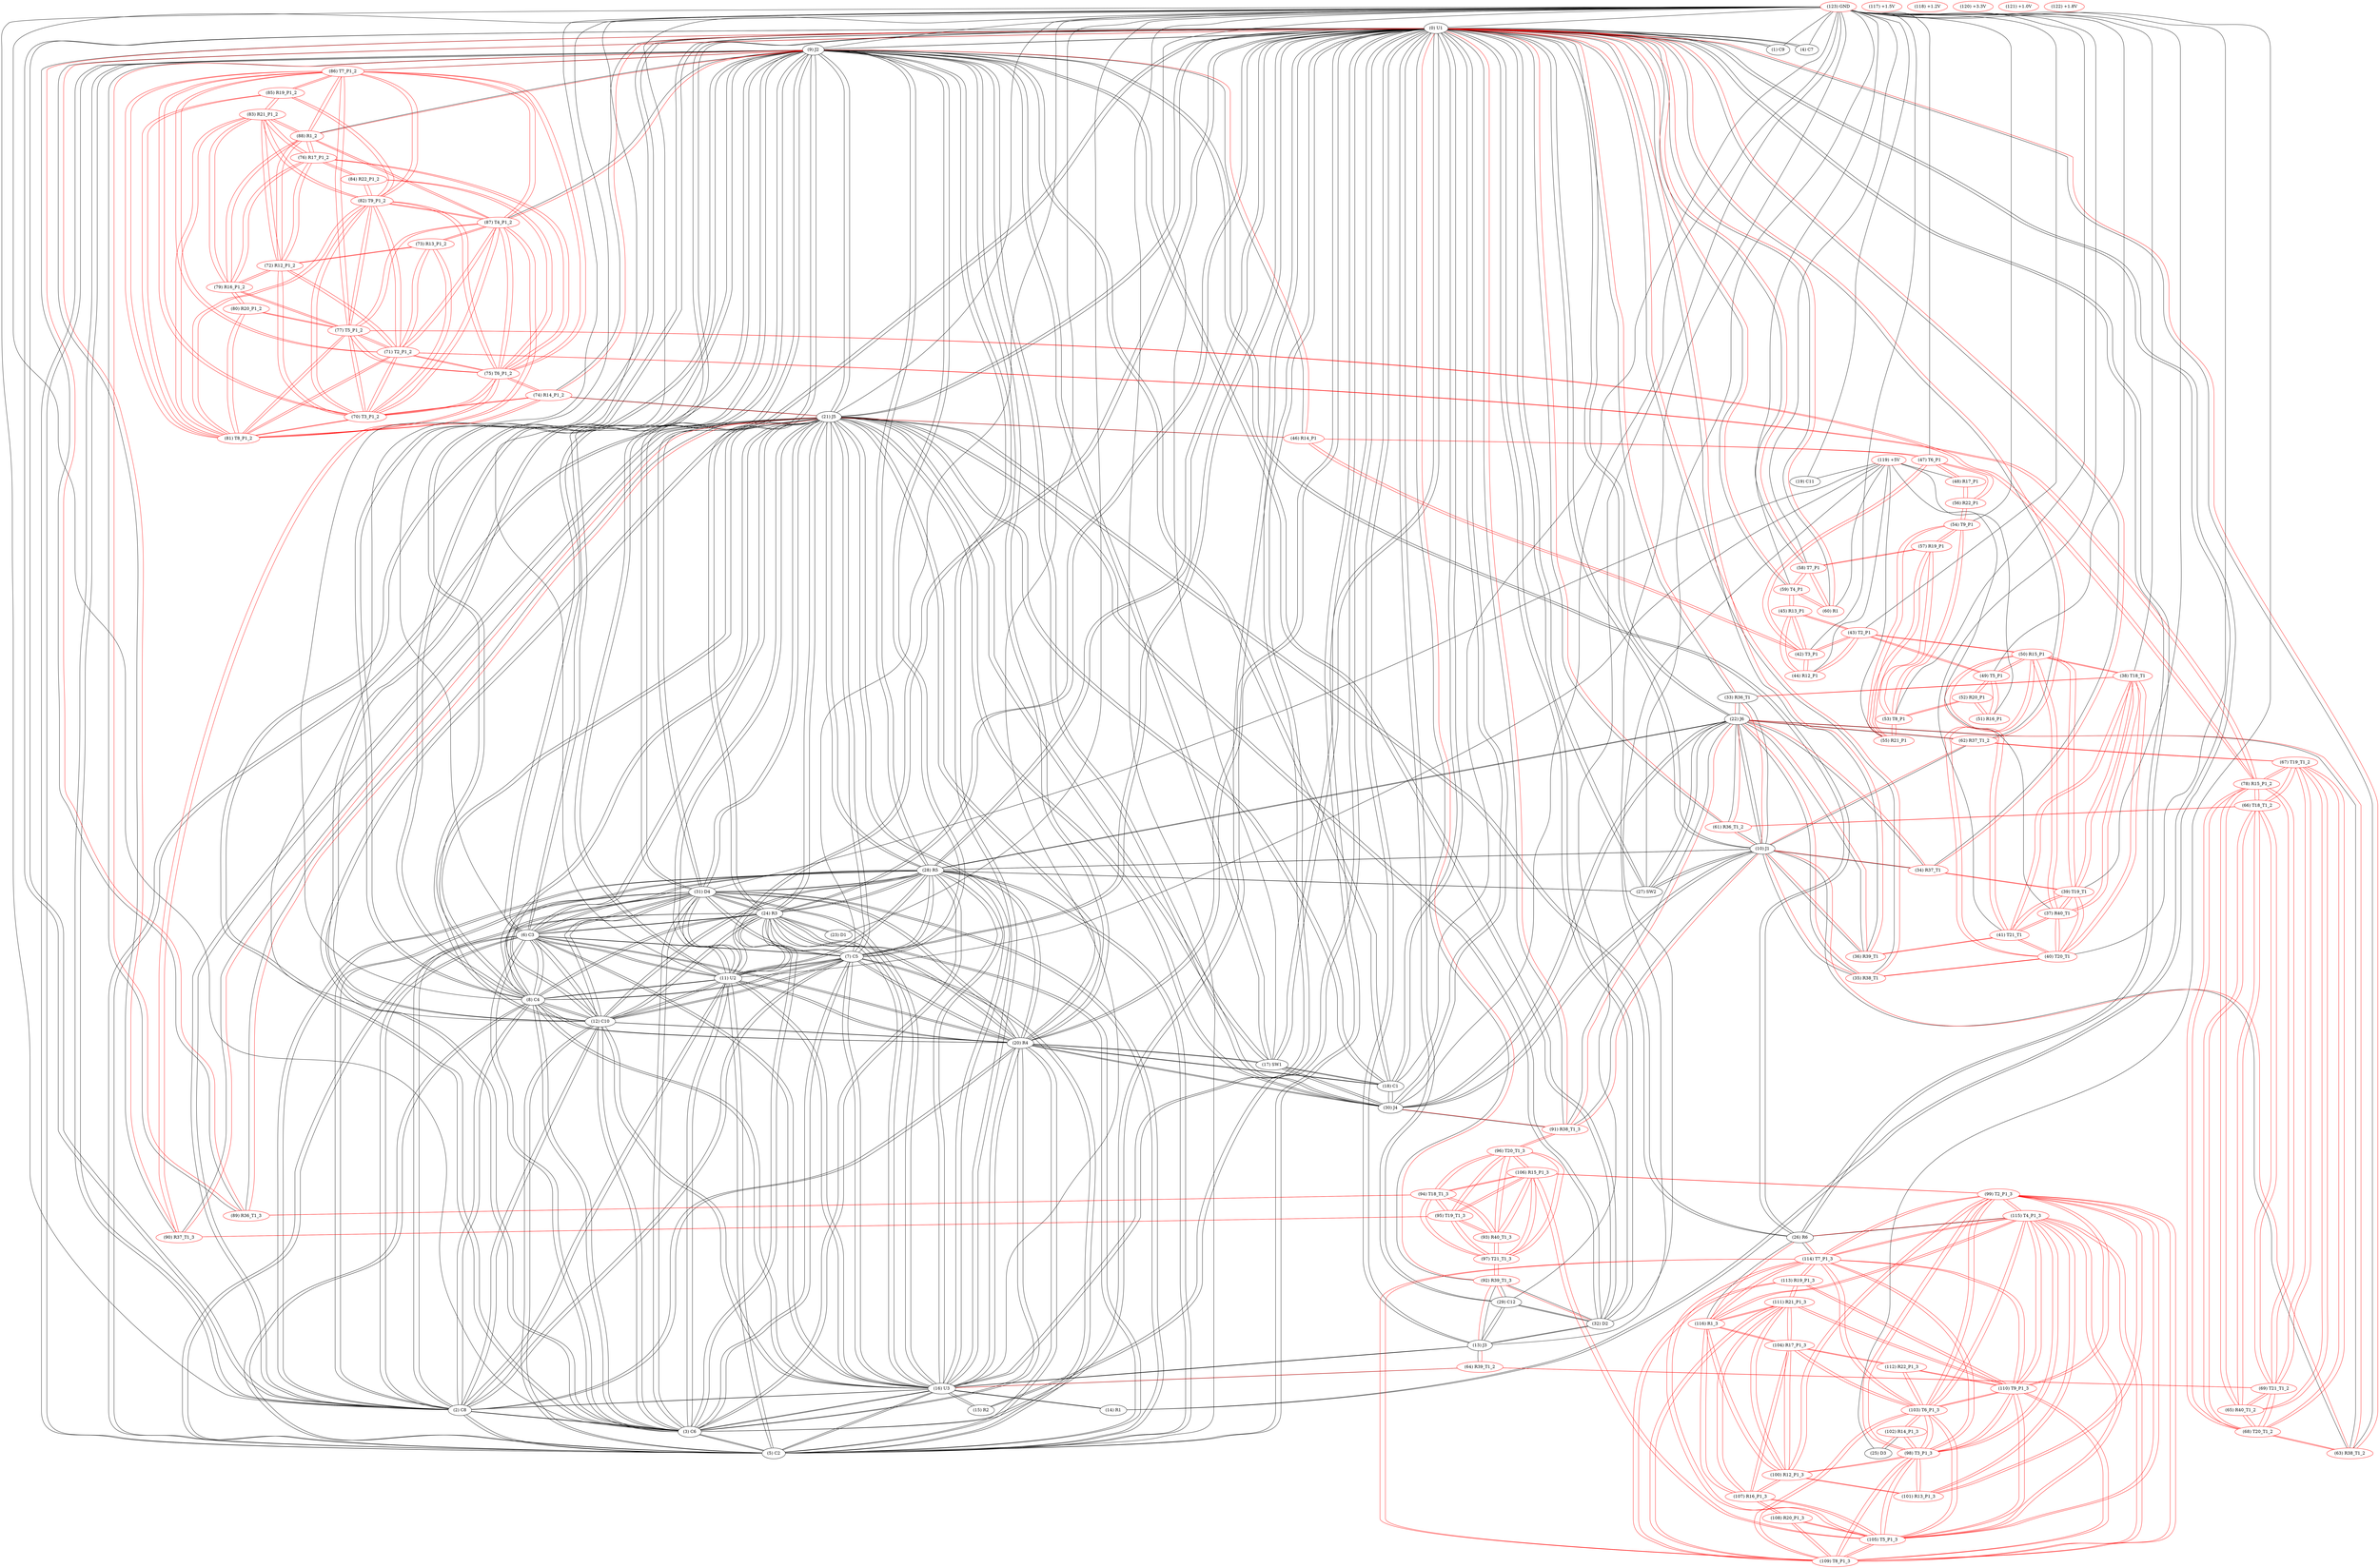 graph {
	0 [label="(0) U1"]
	9 [label="(9) J2"]
	21 [label="(21) J5"]
	26 [label="(26) R6"]
	10 [label="(10) J1"]
	28 [label="(28) R5"]
	22 [label="(22) J6"]
	27 [label="(27) SW2"]
	16 [label="(16) U3"]
	5 [label="(5) C2"]
	3 [label="(3) C6"]
	2 [label="(2) C8"]
	20 [label="(20) R4"]
	12 [label="(12) C10"]
	8 [label="(8) C4"]
	11 [label="(11) U2"]
	7 [label="(7) C5"]
	6 [label="(6) C3"]
	24 [label="(24) R3"]
	31 [label="(31) D4"]
	1 [label="(1) C9"]
	74 [label="(74) R14_P1_2"]
	90 [label="(90) R37_T1_3"]
	63 [label="(63) R38_T1_2"]
	35 [label="(35) R38_T1"]
	33 [label="(33) R36_T1"]
	30 [label="(30) J4"]
	91 [label="(91) R38_T1_3"]
	61 [label="(61) R36_T1_2"]
	36 [label="(36) R39_T1"]
	34 [label="(34) R37_T1"]
	62 [label="(62) R37_T1_2"]
	4 [label="(4) C7"]
	18 [label="(18) C1"]
	17 [label="(17) SW1"]
	13 [label="(13) J3"]
	32 [label="(32) D2"]
	29 [label="(29) C12"]
	92 [label="(92) R39_T1_3"]
	89 [label="(89) R36_T1_3"]
	15 [label="(15) R2"]
	14 [label="(14) R1"]
	60 [label="(60) R1"]
	59 [label="(59) T4_P1"]
	58 [label="(58) T7_P1"]
	1 [label="(1) C9"]
	0 [label="(0) U1"]
	2 [label="(2) C8"]
	9 [label="(9) J2"]
	0 [label="(0) U1"]
	16 [label="(16) U3"]
	5 [label="(5) C2"]
	3 [label="(3) C6"]
	20 [label="(20) R4"]
	12 [label="(12) C10"]
	8 [label="(8) C4"]
	11 [label="(11) U2"]
	7 [label="(7) C5"]
	6 [label="(6) C3"]
	24 [label="(24) R3"]
	31 [label="(31) D4"]
	21 [label="(21) J5"]
	28 [label="(28) R5"]
	3 [label="(3) C6"]
	9 [label="(9) J2"]
	0 [label="(0) U1"]
	16 [label="(16) U3"]
	5 [label="(5) C2"]
	2 [label="(2) C8"]
	20 [label="(20) R4"]
	12 [label="(12) C10"]
	8 [label="(8) C4"]
	11 [label="(11) U2"]
	7 [label="(7) C5"]
	6 [label="(6) C3"]
	24 [label="(24) R3"]
	31 [label="(31) D4"]
	21 [label="(21) J5"]
	28 [label="(28) R5"]
	4 [label="(4) C7"]
	0 [label="(0) U1"]
	5 [label="(5) C2"]
	9 [label="(9) J2"]
	0 [label="(0) U1"]
	16 [label="(16) U3"]
	3 [label="(3) C6"]
	2 [label="(2) C8"]
	20 [label="(20) R4"]
	12 [label="(12) C10"]
	8 [label="(8) C4"]
	11 [label="(11) U2"]
	7 [label="(7) C5"]
	6 [label="(6) C3"]
	24 [label="(24) R3"]
	31 [label="(31) D4"]
	21 [label="(21) J5"]
	28 [label="(28) R5"]
	6 [label="(6) C3"]
	9 [label="(9) J2"]
	0 [label="(0) U1"]
	16 [label="(16) U3"]
	5 [label="(5) C2"]
	3 [label="(3) C6"]
	2 [label="(2) C8"]
	20 [label="(20) R4"]
	12 [label="(12) C10"]
	8 [label="(8) C4"]
	11 [label="(11) U2"]
	7 [label="(7) C5"]
	24 [label="(24) R3"]
	31 [label="(31) D4"]
	21 [label="(21) J5"]
	28 [label="(28) R5"]
	7 [label="(7) C5"]
	9 [label="(9) J2"]
	0 [label="(0) U1"]
	16 [label="(16) U3"]
	5 [label="(5) C2"]
	3 [label="(3) C6"]
	2 [label="(2) C8"]
	20 [label="(20) R4"]
	12 [label="(12) C10"]
	8 [label="(8) C4"]
	11 [label="(11) U2"]
	6 [label="(6) C3"]
	24 [label="(24) R3"]
	31 [label="(31) D4"]
	21 [label="(21) J5"]
	28 [label="(28) R5"]
	8 [label="(8) C4"]
	9 [label="(9) J2"]
	0 [label="(0) U1"]
	16 [label="(16) U3"]
	5 [label="(5) C2"]
	3 [label="(3) C6"]
	2 [label="(2) C8"]
	20 [label="(20) R4"]
	12 [label="(12) C10"]
	11 [label="(11) U2"]
	7 [label="(7) C5"]
	6 [label="(6) C3"]
	24 [label="(24) R3"]
	31 [label="(31) D4"]
	21 [label="(21) J5"]
	28 [label="(28) R5"]
	9 [label="(9) J2"]
	0 [label="(0) U1"]
	21 [label="(21) J5"]
	26 [label="(26) R6"]
	16 [label="(16) U3"]
	5 [label="(5) C2"]
	3 [label="(3) C6"]
	2 [label="(2) C8"]
	20 [label="(20) R4"]
	12 [label="(12) C10"]
	8 [label="(8) C4"]
	11 [label="(11) U2"]
	7 [label="(7) C5"]
	6 [label="(6) C3"]
	24 [label="(24) R3"]
	31 [label="(31) D4"]
	28 [label="(28) R5"]
	32 [label="(32) D2"]
	18 [label="(18) C1"]
	30 [label="(30) J4"]
	17 [label="(17) SW1"]
	89 [label="(89) R36_T1_3"]
	46 [label="(46) R14_P1"]
	88 [label="(88) R1_2"]
	87 [label="(87) T4_P1_2"]
	86 [label="(86) T7_P1_2"]
	10 [label="(10) J1"]
	28 [label="(28) R5"]
	0 [label="(0) U1"]
	22 [label="(22) J6"]
	27 [label="(27) SW2"]
	63 [label="(63) R38_T1_2"]
	35 [label="(35) R38_T1"]
	33 [label="(33) R36_T1"]
	30 [label="(30) J4"]
	91 [label="(91) R38_T1_3"]
	61 [label="(61) R36_T1_2"]
	36 [label="(36) R39_T1"]
	34 [label="(34) R37_T1"]
	62 [label="(62) R37_T1_2"]
	11 [label="(11) U2"]
	9 [label="(9) J2"]
	0 [label="(0) U1"]
	16 [label="(16) U3"]
	5 [label="(5) C2"]
	3 [label="(3) C6"]
	2 [label="(2) C8"]
	20 [label="(20) R4"]
	12 [label="(12) C10"]
	8 [label="(8) C4"]
	7 [label="(7) C5"]
	6 [label="(6) C3"]
	24 [label="(24) R3"]
	31 [label="(31) D4"]
	21 [label="(21) J5"]
	28 [label="(28) R5"]
	12 [label="(12) C10"]
	9 [label="(9) J2"]
	0 [label="(0) U1"]
	16 [label="(16) U3"]
	5 [label="(5) C2"]
	3 [label="(3) C6"]
	2 [label="(2) C8"]
	20 [label="(20) R4"]
	8 [label="(8) C4"]
	11 [label="(11) U2"]
	7 [label="(7) C5"]
	6 [label="(6) C3"]
	24 [label="(24) R3"]
	31 [label="(31) D4"]
	21 [label="(21) J5"]
	28 [label="(28) R5"]
	13 [label="(13) J3"]
	0 [label="(0) U1"]
	32 [label="(32) D2"]
	29 [label="(29) C12"]
	92 [label="(92) R39_T1_3"]
	16 [label="(16) U3"]
	64 [label="(64) R39_T1_2"]
	14 [label="(14) R1"]
	16 [label="(16) U3"]
	0 [label="(0) U1"]
	15 [label="(15) R2"]
	16 [label="(16) U3"]
	0 [label="(0) U1"]
	16 [label="(16) U3"]
	9 [label="(9) J2"]
	0 [label="(0) U1"]
	5 [label="(5) C2"]
	3 [label="(3) C6"]
	2 [label="(2) C8"]
	20 [label="(20) R4"]
	12 [label="(12) C10"]
	8 [label="(8) C4"]
	11 [label="(11) U2"]
	7 [label="(7) C5"]
	6 [label="(6) C3"]
	24 [label="(24) R3"]
	31 [label="(31) D4"]
	21 [label="(21) J5"]
	28 [label="(28) R5"]
	14 [label="(14) R1"]
	15 [label="(15) R2"]
	13 [label="(13) J3"]
	64 [label="(64) R39_T1_2"]
	17 [label="(17) SW1"]
	18 [label="(18) C1"]
	0 [label="(0) U1"]
	30 [label="(30) J4"]
	21 [label="(21) J5"]
	20 [label="(20) R4"]
	9 [label="(9) J2"]
	18 [label="(18) C1"]
	0 [label="(0) U1"]
	30 [label="(30) J4"]
	21 [label="(21) J5"]
	17 [label="(17) SW1"]
	20 [label="(20) R4"]
	9 [label="(9) J2"]
	19 [label="(19) C11"]
	20 [label="(20) R4"]
	9 [label="(9) J2"]
	0 [label="(0) U1"]
	16 [label="(16) U3"]
	5 [label="(5) C2"]
	3 [label="(3) C6"]
	2 [label="(2) C8"]
	12 [label="(12) C10"]
	8 [label="(8) C4"]
	11 [label="(11) U2"]
	7 [label="(7) C5"]
	6 [label="(6) C3"]
	24 [label="(24) R3"]
	31 [label="(31) D4"]
	21 [label="(21) J5"]
	28 [label="(28) R5"]
	18 [label="(18) C1"]
	30 [label="(30) J4"]
	17 [label="(17) SW1"]
	21 [label="(21) J5"]
	9 [label="(9) J2"]
	0 [label="(0) U1"]
	26 [label="(26) R6"]
	16 [label="(16) U3"]
	5 [label="(5) C2"]
	3 [label="(3) C6"]
	2 [label="(2) C8"]
	20 [label="(20) R4"]
	12 [label="(12) C10"]
	8 [label="(8) C4"]
	11 [label="(11) U2"]
	7 [label="(7) C5"]
	6 [label="(6) C3"]
	24 [label="(24) R3"]
	31 [label="(31) D4"]
	28 [label="(28) R5"]
	32 [label="(32) D2"]
	74 [label="(74) R14_P1_2"]
	90 [label="(90) R37_T1_3"]
	18 [label="(18) C1"]
	30 [label="(30) J4"]
	17 [label="(17) SW1"]
	89 [label="(89) R36_T1_3"]
	46 [label="(46) R14_P1"]
	22 [label="(22) J6"]
	10 [label="(10) J1"]
	28 [label="(28) R5"]
	0 [label="(0) U1"]
	27 [label="(27) SW2"]
	63 [label="(63) R38_T1_2"]
	35 [label="(35) R38_T1"]
	33 [label="(33) R36_T1"]
	30 [label="(30) J4"]
	91 [label="(91) R38_T1_3"]
	61 [label="(61) R36_T1_2"]
	36 [label="(36) R39_T1"]
	34 [label="(34) R37_T1"]
	62 [label="(62) R37_T1_2"]
	23 [label="(23) D1"]
	24 [label="(24) R3"]
	24 [label="(24) R3"]
	9 [label="(9) J2"]
	0 [label="(0) U1"]
	16 [label="(16) U3"]
	5 [label="(5) C2"]
	3 [label="(3) C6"]
	2 [label="(2) C8"]
	20 [label="(20) R4"]
	12 [label="(12) C10"]
	8 [label="(8) C4"]
	11 [label="(11) U2"]
	7 [label="(7) C5"]
	6 [label="(6) C3"]
	31 [label="(31) D4"]
	21 [label="(21) J5"]
	28 [label="(28) R5"]
	23 [label="(23) D1"]
	25 [label="(25) D3"]
	102 [label="(102) R14_P1_3"]
	26 [label="(26) R6"]
	9 [label="(9) J2"]
	0 [label="(0) U1"]
	21 [label="(21) J5"]
	116 [label="(116) R1_3"]
	115 [label="(115) T4_P1_3"]
	114 [label="(114) T7_P1_3"]
	27 [label="(27) SW2"]
	10 [label="(10) J1"]
	28 [label="(28) R5"]
	0 [label="(0) U1"]
	22 [label="(22) J6"]
	28 [label="(28) R5"]
	10 [label="(10) J1"]
	0 [label="(0) U1"]
	22 [label="(22) J6"]
	27 [label="(27) SW2"]
	9 [label="(9) J2"]
	16 [label="(16) U3"]
	5 [label="(5) C2"]
	3 [label="(3) C6"]
	2 [label="(2) C8"]
	20 [label="(20) R4"]
	12 [label="(12) C10"]
	8 [label="(8) C4"]
	11 [label="(11) U2"]
	7 [label="(7) C5"]
	6 [label="(6) C3"]
	24 [label="(24) R3"]
	31 [label="(31) D4"]
	21 [label="(21) J5"]
	29 [label="(29) C12"]
	0 [label="(0) U1"]
	13 [label="(13) J3"]
	32 [label="(32) D2"]
	92 [label="(92) R39_T1_3"]
	30 [label="(30) J4"]
	22 [label="(22) J6"]
	10 [label="(10) J1"]
	0 [label="(0) U1"]
	91 [label="(91) R38_T1_3"]
	18 [label="(18) C1"]
	21 [label="(21) J5"]
	17 [label="(17) SW1"]
	20 [label="(20) R4"]
	9 [label="(9) J2"]
	31 [label="(31) D4"]
	9 [label="(9) J2"]
	0 [label="(0) U1"]
	16 [label="(16) U3"]
	5 [label="(5) C2"]
	3 [label="(3) C6"]
	2 [label="(2) C8"]
	20 [label="(20) R4"]
	12 [label="(12) C10"]
	8 [label="(8) C4"]
	11 [label="(11) U2"]
	7 [label="(7) C5"]
	6 [label="(6) C3"]
	24 [label="(24) R3"]
	21 [label="(21) J5"]
	28 [label="(28) R5"]
	32 [label="(32) D2"]
	9 [label="(9) J2"]
	21 [label="(21) J5"]
	0 [label="(0) U1"]
	13 [label="(13) J3"]
	29 [label="(29) C12"]
	92 [label="(92) R39_T1_3"]
	33 [label="(33) R36_T1"]
	22 [label="(22) J6"]
	10 [label="(10) J1"]
	0 [label="(0) U1"]
	38 [label="(38) T18_T1"]
	34 [label="(34) R37_T1" color=red]
	0 [label="(0) U1"]
	22 [label="(22) J6"]
	10 [label="(10) J1"]
	39 [label="(39) T19_T1"]
	35 [label="(35) R38_T1" color=red]
	10 [label="(10) J1"]
	22 [label="(22) J6"]
	0 [label="(0) U1"]
	40 [label="(40) T20_T1"]
	36 [label="(36) R39_T1" color=red]
	22 [label="(22) J6"]
	0 [label="(0) U1"]
	10 [label="(10) J1"]
	41 [label="(41) T21_T1"]
	37 [label="(37) R40_T1" color=red]
	50 [label="(50) R15_P1"]
	38 [label="(38) T18_T1"]
	41 [label="(41) T21_T1"]
	40 [label="(40) T20_T1"]
	39 [label="(39) T19_T1"]
	38 [label="(38) T18_T1" color=red]
	33 [label="(33) R36_T1"]
	50 [label="(50) R15_P1"]
	41 [label="(41) T21_T1"]
	40 [label="(40) T20_T1"]
	39 [label="(39) T19_T1"]
	37 [label="(37) R40_T1"]
	39 [label="(39) T19_T1" color=red]
	34 [label="(34) R37_T1"]
	50 [label="(50) R15_P1"]
	38 [label="(38) T18_T1"]
	41 [label="(41) T21_T1"]
	40 [label="(40) T20_T1"]
	37 [label="(37) R40_T1"]
	40 [label="(40) T20_T1" color=red]
	35 [label="(35) R38_T1"]
	50 [label="(50) R15_P1"]
	38 [label="(38) T18_T1"]
	41 [label="(41) T21_T1"]
	39 [label="(39) T19_T1"]
	37 [label="(37) R40_T1"]
	41 [label="(41) T21_T1" color=red]
	36 [label="(36) R39_T1"]
	50 [label="(50) R15_P1"]
	38 [label="(38) T18_T1"]
	40 [label="(40) T20_T1"]
	39 [label="(39) T19_T1"]
	37 [label="(37) R40_T1"]
	42 [label="(42) T3_P1" color=red]
	46 [label="(46) R14_P1"]
	47 [label="(47) T6_P1"]
	45 [label="(45) R13_P1"]
	44 [label="(44) R12_P1"]
	43 [label="(43) T2_P1"]
	43 [label="(43) T2_P1" color=red]
	45 [label="(45) R13_P1"]
	42 [label="(42) T3_P1"]
	44 [label="(44) R12_P1"]
	49 [label="(49) T5_P1"]
	50 [label="(50) R15_P1"]
	44 [label="(44) R12_P1" color=red]
	45 [label="(45) R13_P1"]
	42 [label="(42) T3_P1"]
	43 [label="(43) T2_P1"]
	45 [label="(45) R13_P1" color=red]
	59 [label="(59) T4_P1"]
	42 [label="(42) T3_P1"]
	44 [label="(44) R12_P1"]
	43 [label="(43) T2_P1"]
	46 [label="(46) R14_P1" color=red]
	21 [label="(21) J5"]
	9 [label="(9) J2"]
	42 [label="(42) T3_P1"]
	47 [label="(47) T6_P1"]
	47 [label="(47) T6_P1" color=red]
	46 [label="(46) R14_P1"]
	42 [label="(42) T3_P1"]
	56 [label="(56) R22_P1"]
	48 [label="(48) R17_P1"]
	48 [label="(48) R17_P1" color=red]
	56 [label="(56) R22_P1"]
	47 [label="(47) T6_P1"]
	49 [label="(49) T5_P1" color=red]
	43 [label="(43) T2_P1"]
	50 [label="(50) R15_P1"]
	51 [label="(51) R16_P1"]
	52 [label="(52) R20_P1"]
	50 [label="(50) R15_P1" color=red]
	38 [label="(38) T18_T1"]
	41 [label="(41) T21_T1"]
	40 [label="(40) T20_T1"]
	39 [label="(39) T19_T1"]
	37 [label="(37) R40_T1"]
	43 [label="(43) T2_P1"]
	49 [label="(49) T5_P1"]
	51 [label="(51) R16_P1" color=red]
	49 [label="(49) T5_P1"]
	52 [label="(52) R20_P1"]
	52 [label="(52) R20_P1" color=red]
	53 [label="(53) T8_P1"]
	51 [label="(51) R16_P1"]
	49 [label="(49) T5_P1"]
	53 [label="(53) T8_P1" color=red]
	54 [label="(54) T9_P1"]
	55 [label="(55) R21_P1"]
	57 [label="(57) R19_P1"]
	52 [label="(52) R20_P1"]
	54 [label="(54) T9_P1" color=red]
	56 [label="(56) R22_P1"]
	55 [label="(55) R21_P1"]
	53 [label="(53) T8_P1"]
	57 [label="(57) R19_P1"]
	55 [label="(55) R21_P1" color=red]
	54 [label="(54) T9_P1"]
	53 [label="(53) T8_P1"]
	57 [label="(57) R19_P1"]
	56 [label="(56) R22_P1" color=red]
	54 [label="(54) T9_P1"]
	47 [label="(47) T6_P1"]
	48 [label="(48) R17_P1"]
	57 [label="(57) R19_P1" color=red]
	54 [label="(54) T9_P1"]
	55 [label="(55) R21_P1"]
	53 [label="(53) T8_P1"]
	58 [label="(58) T7_P1"]
	58 [label="(58) T7_P1" color=red]
	60 [label="(60) R1"]
	59 [label="(59) T4_P1"]
	0 [label="(0) U1"]
	57 [label="(57) R19_P1"]
	59 [label="(59) T4_P1" color=red]
	45 [label="(45) R13_P1"]
	60 [label="(60) R1"]
	58 [label="(58) T7_P1"]
	0 [label="(0) U1"]
	60 [label="(60) R1" color=red]
	59 [label="(59) T4_P1"]
	58 [label="(58) T7_P1"]
	0 [label="(0) U1"]
	61 [label="(61) R36_T1_2" color=red]
	10 [label="(10) J1"]
	22 [label="(22) J6"]
	0 [label="(0) U1"]
	66 [label="(66) T18_T1_2"]
	62 [label="(62) R37_T1_2" color=red]
	22 [label="(22) J6"]
	10 [label="(10) J1"]
	0 [label="(0) U1"]
	67 [label="(67) T19_T1_2"]
	63 [label="(63) R38_T1_2" color=red]
	0 [label="(0) U1"]
	22 [label="(22) J6"]
	10 [label="(10) J1"]
	68 [label="(68) T20_T1_2"]
	64 [label="(64) R39_T1_2" color=red]
	13 [label="(13) J3"]
	16 [label="(16) U3"]
	69 [label="(69) T21_T1_2"]
	65 [label="(65) R40_T1_2" color=red]
	78 [label="(78) R15_P1_2"]
	66 [label="(66) T18_T1_2"]
	69 [label="(69) T21_T1_2"]
	68 [label="(68) T20_T1_2"]
	67 [label="(67) T19_T1_2"]
	66 [label="(66) T18_T1_2" color=red]
	68 [label="(68) T20_T1_2"]
	67 [label="(67) T19_T1_2"]
	69 [label="(69) T21_T1_2"]
	61 [label="(61) R36_T1_2"]
	78 [label="(78) R15_P1_2"]
	65 [label="(65) R40_T1_2"]
	67 [label="(67) T19_T1_2" color=red]
	68 [label="(68) T20_T1_2"]
	66 [label="(66) T18_T1_2"]
	69 [label="(69) T21_T1_2"]
	62 [label="(62) R37_T1_2"]
	78 [label="(78) R15_P1_2"]
	65 [label="(65) R40_T1_2"]
	68 [label="(68) T20_T1_2" color=red]
	67 [label="(67) T19_T1_2"]
	66 [label="(66) T18_T1_2"]
	69 [label="(69) T21_T1_2"]
	63 [label="(63) R38_T1_2"]
	78 [label="(78) R15_P1_2"]
	65 [label="(65) R40_T1_2"]
	69 [label="(69) T21_T1_2" color=red]
	68 [label="(68) T20_T1_2"]
	67 [label="(67) T19_T1_2"]
	66 [label="(66) T18_T1_2"]
	64 [label="(64) R39_T1_2"]
	78 [label="(78) R15_P1_2"]
	65 [label="(65) R40_T1_2"]
	70 [label="(70) T3_P1_2" color=red]
	87 [label="(87) T4_P1_2"]
	86 [label="(86) T7_P1_2"]
	77 [label="(77) T5_P1_2"]
	82 [label="(82) T9_P1_2"]
	81 [label="(81) T8_P1_2"]
	75 [label="(75) T6_P1_2"]
	71 [label="(71) T2_P1_2"]
	74 [label="(74) R14_P1_2"]
	73 [label="(73) R13_P1_2"]
	72 [label="(72) R12_P1_2"]
	71 [label="(71) T2_P1_2" color=red]
	70 [label="(70) T3_P1_2"]
	87 [label="(87) T4_P1_2"]
	86 [label="(86) T7_P1_2"]
	77 [label="(77) T5_P1_2"]
	82 [label="(82) T9_P1_2"]
	81 [label="(81) T8_P1_2"]
	75 [label="(75) T6_P1_2"]
	73 [label="(73) R13_P1_2"]
	72 [label="(72) R12_P1_2"]
	78 [label="(78) R15_P1_2"]
	72 [label="(72) R12_P1_2" color=red]
	83 [label="(83) R21_P1_2"]
	79 [label="(79) R16_P1_2"]
	76 [label="(76) R17_P1_2"]
	88 [label="(88) R1_2"]
	73 [label="(73) R13_P1_2"]
	70 [label="(70) T3_P1_2"]
	71 [label="(71) T2_P1_2"]
	73 [label="(73) R13_P1_2" color=red]
	87 [label="(87) T4_P1_2"]
	70 [label="(70) T3_P1_2"]
	72 [label="(72) R12_P1_2"]
	71 [label="(71) T2_P1_2"]
	74 [label="(74) R14_P1_2" color=red]
	21 [label="(21) J5"]
	0 [label="(0) U1"]
	90 [label="(90) R37_T1_3"]
	70 [label="(70) T3_P1_2"]
	75 [label="(75) T6_P1_2"]
	75 [label="(75) T6_P1_2" color=red]
	70 [label="(70) T3_P1_2"]
	87 [label="(87) T4_P1_2"]
	86 [label="(86) T7_P1_2"]
	77 [label="(77) T5_P1_2"]
	82 [label="(82) T9_P1_2"]
	81 [label="(81) T8_P1_2"]
	71 [label="(71) T2_P1_2"]
	74 [label="(74) R14_P1_2"]
	84 [label="(84) R22_P1_2"]
	76 [label="(76) R17_P1_2"]
	76 [label="(76) R17_P1_2" color=red]
	83 [label="(83) R21_P1_2"]
	79 [label="(79) R16_P1_2"]
	72 [label="(72) R12_P1_2"]
	88 [label="(88) R1_2"]
	84 [label="(84) R22_P1_2"]
	75 [label="(75) T6_P1_2"]
	77 [label="(77) T5_P1_2" color=red]
	70 [label="(70) T3_P1_2"]
	87 [label="(87) T4_P1_2"]
	86 [label="(86) T7_P1_2"]
	82 [label="(82) T9_P1_2"]
	81 [label="(81) T8_P1_2"]
	75 [label="(75) T6_P1_2"]
	71 [label="(71) T2_P1_2"]
	78 [label="(78) R15_P1_2"]
	79 [label="(79) R16_P1_2"]
	80 [label="(80) R20_P1_2"]
	78 [label="(78) R15_P1_2" color=red]
	66 [label="(66) T18_T1_2"]
	69 [label="(69) T21_T1_2"]
	68 [label="(68) T20_T1_2"]
	67 [label="(67) T19_T1_2"]
	65 [label="(65) R40_T1_2"]
	71 [label="(71) T2_P1_2"]
	77 [label="(77) T5_P1_2"]
	79 [label="(79) R16_P1_2" color=red]
	83 [label="(83) R21_P1_2"]
	72 [label="(72) R12_P1_2"]
	76 [label="(76) R17_P1_2"]
	88 [label="(88) R1_2"]
	77 [label="(77) T5_P1_2"]
	80 [label="(80) R20_P1_2"]
	80 [label="(80) R20_P1_2" color=red]
	81 [label="(81) T8_P1_2"]
	79 [label="(79) R16_P1_2"]
	77 [label="(77) T5_P1_2"]
	81 [label="(81) T8_P1_2" color=red]
	70 [label="(70) T3_P1_2"]
	87 [label="(87) T4_P1_2"]
	86 [label="(86) T7_P1_2"]
	77 [label="(77) T5_P1_2"]
	82 [label="(82) T9_P1_2"]
	75 [label="(75) T6_P1_2"]
	71 [label="(71) T2_P1_2"]
	83 [label="(83) R21_P1_2"]
	85 [label="(85) R19_P1_2"]
	80 [label="(80) R20_P1_2"]
	82 [label="(82) T9_P1_2" color=red]
	84 [label="(84) R22_P1_2"]
	70 [label="(70) T3_P1_2"]
	87 [label="(87) T4_P1_2"]
	86 [label="(86) T7_P1_2"]
	77 [label="(77) T5_P1_2"]
	81 [label="(81) T8_P1_2"]
	75 [label="(75) T6_P1_2"]
	71 [label="(71) T2_P1_2"]
	83 [label="(83) R21_P1_2"]
	85 [label="(85) R19_P1_2"]
	83 [label="(83) R21_P1_2" color=red]
	79 [label="(79) R16_P1_2"]
	72 [label="(72) R12_P1_2"]
	76 [label="(76) R17_P1_2"]
	88 [label="(88) R1_2"]
	82 [label="(82) T9_P1_2"]
	81 [label="(81) T8_P1_2"]
	85 [label="(85) R19_P1_2"]
	84 [label="(84) R22_P1_2" color=red]
	82 [label="(82) T9_P1_2"]
	75 [label="(75) T6_P1_2"]
	76 [label="(76) R17_P1_2"]
	85 [label="(85) R19_P1_2" color=red]
	82 [label="(82) T9_P1_2"]
	83 [label="(83) R21_P1_2"]
	81 [label="(81) T8_P1_2"]
	86 [label="(86) T7_P1_2"]
	86 [label="(86) T7_P1_2" color=red]
	70 [label="(70) T3_P1_2"]
	87 [label="(87) T4_P1_2"]
	77 [label="(77) T5_P1_2"]
	82 [label="(82) T9_P1_2"]
	81 [label="(81) T8_P1_2"]
	75 [label="(75) T6_P1_2"]
	71 [label="(71) T2_P1_2"]
	88 [label="(88) R1_2"]
	9 [label="(9) J2"]
	85 [label="(85) R19_P1_2"]
	87 [label="(87) T4_P1_2" color=red]
	70 [label="(70) T3_P1_2"]
	86 [label="(86) T7_P1_2"]
	77 [label="(77) T5_P1_2"]
	82 [label="(82) T9_P1_2"]
	81 [label="(81) T8_P1_2"]
	75 [label="(75) T6_P1_2"]
	71 [label="(71) T2_P1_2"]
	73 [label="(73) R13_P1_2"]
	88 [label="(88) R1_2"]
	9 [label="(9) J2"]
	88 [label="(88) R1_2" color=red]
	87 [label="(87) T4_P1_2"]
	86 [label="(86) T7_P1_2"]
	9 [label="(9) J2"]
	83 [label="(83) R21_P1_2"]
	79 [label="(79) R16_P1_2"]
	72 [label="(72) R12_P1_2"]
	76 [label="(76) R17_P1_2"]
	89 [label="(89) R36_T1_3" color=red]
	9 [label="(9) J2"]
	21 [label="(21) J5"]
	0 [label="(0) U1"]
	94 [label="(94) T18_T1_3"]
	90 [label="(90) R37_T1_3" color=red]
	74 [label="(74) R14_P1_2"]
	21 [label="(21) J5"]
	0 [label="(0) U1"]
	95 [label="(95) T19_T1_3"]
	91 [label="(91) R38_T1_3" color=red]
	22 [label="(22) J6"]
	30 [label="(30) J4"]
	10 [label="(10) J1"]
	0 [label="(0) U1"]
	96 [label="(96) T20_T1_3"]
	92 [label="(92) R39_T1_3" color=red]
	0 [label="(0) U1"]
	13 [label="(13) J3"]
	32 [label="(32) D2"]
	29 [label="(29) C12"]
	97 [label="(97) T21_T1_3"]
	93 [label="(93) R40_T1_3" color=red]
	106 [label="(106) R15_P1_3"]
	94 [label="(94) T18_T1_3"]
	97 [label="(97) T21_T1_3"]
	96 [label="(96) T20_T1_3"]
	95 [label="(95) T19_T1_3"]
	94 [label="(94) T18_T1_3" color=red]
	96 [label="(96) T20_T1_3"]
	95 [label="(95) T19_T1_3"]
	97 [label="(97) T21_T1_3"]
	89 [label="(89) R36_T1_3"]
	106 [label="(106) R15_P1_3"]
	93 [label="(93) R40_T1_3"]
	95 [label="(95) T19_T1_3" color=red]
	96 [label="(96) T20_T1_3"]
	94 [label="(94) T18_T1_3"]
	97 [label="(97) T21_T1_3"]
	90 [label="(90) R37_T1_3"]
	106 [label="(106) R15_P1_3"]
	93 [label="(93) R40_T1_3"]
	96 [label="(96) T20_T1_3" color=red]
	95 [label="(95) T19_T1_3"]
	94 [label="(94) T18_T1_3"]
	97 [label="(97) T21_T1_3"]
	91 [label="(91) R38_T1_3"]
	106 [label="(106) R15_P1_3"]
	93 [label="(93) R40_T1_3"]
	97 [label="(97) T21_T1_3" color=red]
	96 [label="(96) T20_T1_3"]
	95 [label="(95) T19_T1_3"]
	94 [label="(94) T18_T1_3"]
	92 [label="(92) R39_T1_3"]
	106 [label="(106) R15_P1_3"]
	93 [label="(93) R40_T1_3"]
	98 [label="(98) T3_P1_3" color=red]
	115 [label="(115) T4_P1_3"]
	114 [label="(114) T7_P1_3"]
	105 [label="(105) T5_P1_3"]
	110 [label="(110) T9_P1_3"]
	109 [label="(109) T8_P1_3"]
	103 [label="(103) T6_P1_3"]
	99 [label="(99) T2_P1_3"]
	102 [label="(102) R14_P1_3"]
	101 [label="(101) R13_P1_3"]
	100 [label="(100) R12_P1_3"]
	99 [label="(99) T2_P1_3" color=red]
	98 [label="(98) T3_P1_3"]
	115 [label="(115) T4_P1_3"]
	114 [label="(114) T7_P1_3"]
	105 [label="(105) T5_P1_3"]
	110 [label="(110) T9_P1_3"]
	109 [label="(109) T8_P1_3"]
	103 [label="(103) T6_P1_3"]
	101 [label="(101) R13_P1_3"]
	100 [label="(100) R12_P1_3"]
	106 [label="(106) R15_P1_3"]
	100 [label="(100) R12_P1_3" color=red]
	111 [label="(111) R21_P1_3"]
	107 [label="(107) R16_P1_3"]
	104 [label="(104) R17_P1_3"]
	116 [label="(116) R1_3"]
	101 [label="(101) R13_P1_3"]
	98 [label="(98) T3_P1_3"]
	99 [label="(99) T2_P1_3"]
	101 [label="(101) R13_P1_3" color=red]
	115 [label="(115) T4_P1_3"]
	98 [label="(98) T3_P1_3"]
	100 [label="(100) R12_P1_3"]
	99 [label="(99) T2_P1_3"]
	102 [label="(102) R14_P1_3" color=red]
	25 [label="(25) D3"]
	98 [label="(98) T3_P1_3"]
	103 [label="(103) T6_P1_3"]
	103 [label="(103) T6_P1_3" color=red]
	98 [label="(98) T3_P1_3"]
	115 [label="(115) T4_P1_3"]
	114 [label="(114) T7_P1_3"]
	105 [label="(105) T5_P1_3"]
	110 [label="(110) T9_P1_3"]
	109 [label="(109) T8_P1_3"]
	99 [label="(99) T2_P1_3"]
	102 [label="(102) R14_P1_3"]
	112 [label="(112) R22_P1_3"]
	104 [label="(104) R17_P1_3"]
	104 [label="(104) R17_P1_3" color=red]
	111 [label="(111) R21_P1_3"]
	107 [label="(107) R16_P1_3"]
	100 [label="(100) R12_P1_3"]
	116 [label="(116) R1_3"]
	112 [label="(112) R22_P1_3"]
	103 [label="(103) T6_P1_3"]
	105 [label="(105) T5_P1_3" color=red]
	98 [label="(98) T3_P1_3"]
	115 [label="(115) T4_P1_3"]
	114 [label="(114) T7_P1_3"]
	110 [label="(110) T9_P1_3"]
	109 [label="(109) T8_P1_3"]
	103 [label="(103) T6_P1_3"]
	99 [label="(99) T2_P1_3"]
	106 [label="(106) R15_P1_3"]
	107 [label="(107) R16_P1_3"]
	108 [label="(108) R20_P1_3"]
	106 [label="(106) R15_P1_3" color=red]
	94 [label="(94) T18_T1_3"]
	97 [label="(97) T21_T1_3"]
	96 [label="(96) T20_T1_3"]
	95 [label="(95) T19_T1_3"]
	93 [label="(93) R40_T1_3"]
	99 [label="(99) T2_P1_3"]
	105 [label="(105) T5_P1_3"]
	107 [label="(107) R16_P1_3" color=red]
	111 [label="(111) R21_P1_3"]
	100 [label="(100) R12_P1_3"]
	104 [label="(104) R17_P1_3"]
	116 [label="(116) R1_3"]
	105 [label="(105) T5_P1_3"]
	108 [label="(108) R20_P1_3"]
	108 [label="(108) R20_P1_3" color=red]
	109 [label="(109) T8_P1_3"]
	107 [label="(107) R16_P1_3"]
	105 [label="(105) T5_P1_3"]
	109 [label="(109) T8_P1_3" color=red]
	98 [label="(98) T3_P1_3"]
	115 [label="(115) T4_P1_3"]
	114 [label="(114) T7_P1_3"]
	105 [label="(105) T5_P1_3"]
	110 [label="(110) T9_P1_3"]
	103 [label="(103) T6_P1_3"]
	99 [label="(99) T2_P1_3"]
	111 [label="(111) R21_P1_3"]
	113 [label="(113) R19_P1_3"]
	108 [label="(108) R20_P1_3"]
	110 [label="(110) T9_P1_3" color=red]
	112 [label="(112) R22_P1_3"]
	98 [label="(98) T3_P1_3"]
	115 [label="(115) T4_P1_3"]
	114 [label="(114) T7_P1_3"]
	105 [label="(105) T5_P1_3"]
	109 [label="(109) T8_P1_3"]
	103 [label="(103) T6_P1_3"]
	99 [label="(99) T2_P1_3"]
	111 [label="(111) R21_P1_3"]
	113 [label="(113) R19_P1_3"]
	111 [label="(111) R21_P1_3" color=red]
	107 [label="(107) R16_P1_3"]
	100 [label="(100) R12_P1_3"]
	104 [label="(104) R17_P1_3"]
	116 [label="(116) R1_3"]
	110 [label="(110) T9_P1_3"]
	109 [label="(109) T8_P1_3"]
	113 [label="(113) R19_P1_3"]
	112 [label="(112) R22_P1_3" color=red]
	110 [label="(110) T9_P1_3"]
	103 [label="(103) T6_P1_3"]
	104 [label="(104) R17_P1_3"]
	113 [label="(113) R19_P1_3" color=red]
	110 [label="(110) T9_P1_3"]
	111 [label="(111) R21_P1_3"]
	109 [label="(109) T8_P1_3"]
	114 [label="(114) T7_P1_3"]
	114 [label="(114) T7_P1_3" color=red]
	98 [label="(98) T3_P1_3"]
	115 [label="(115) T4_P1_3"]
	105 [label="(105) T5_P1_3"]
	110 [label="(110) T9_P1_3"]
	109 [label="(109) T8_P1_3"]
	103 [label="(103) T6_P1_3"]
	99 [label="(99) T2_P1_3"]
	116 [label="(116) R1_3"]
	26 [label="(26) R6"]
	113 [label="(113) R19_P1_3"]
	115 [label="(115) T4_P1_3" color=red]
	98 [label="(98) T3_P1_3"]
	114 [label="(114) T7_P1_3"]
	105 [label="(105) T5_P1_3"]
	110 [label="(110) T9_P1_3"]
	109 [label="(109) T8_P1_3"]
	103 [label="(103) T6_P1_3"]
	99 [label="(99) T2_P1_3"]
	101 [label="(101) R13_P1_3"]
	116 [label="(116) R1_3"]
	26 [label="(26) R6"]
	116 [label="(116) R1_3" color=red]
	115 [label="(115) T4_P1_3"]
	114 [label="(114) T7_P1_3"]
	26 [label="(26) R6"]
	111 [label="(111) R21_P1_3"]
	107 [label="(107) R16_P1_3"]
	100 [label="(100) R12_P1_3"]
	104 [label="(104) R17_P1_3"]
	117 [label="(117) +1.5V" color=red]
	118 [label="(118) +1.2V" color=red]
	119 [label="(119) +5V" color=red]
	19 [label="(19) C11"]
	32 [label="(32) D2"]
	31 [label="(31) D4"]
	11 [label="(11) U2"]
	37 [label="(37) R40_T1"]
	55 [label="(55) R21_P1"]
	51 [label="(51) R16_P1"]
	44 [label="(44) R12_P1"]
	48 [label="(48) R17_P1"]
	60 [label="(60) R1"]
	120 [label="(120) +3.3V" color=red]
	121 [label="(121) +1.0V" color=red]
	122 [label="(122) +1.8V" color=red]
	123 [label="(123) GND" color=red]
	3 [label="(3) C6"]
	2 [label="(2) C8"]
	1 [label="(1) C9"]
	21 [label="(21) J5"]
	7 [label="(7) C5"]
	0 [label="(0) U1"]
	4 [label="(4) C7"]
	5 [label="(5) C2"]
	6 [label="(6) C3"]
	8 [label="(8) C4"]
	25 [label="(25) D3"]
	29 [label="(29) C12"]
	30 [label="(30) J4"]
	17 [label="(17) SW1"]
	18 [label="(18) C1"]
	19 [label="(19) C11"]
	9 [label="(9) J2"]
	27 [label="(27) SW2"]
	23 [label="(23) D1"]
	13 [label="(13) J3"]
	11 [label="(11) U2"]
	16 [label="(16) U3"]
	12 [label="(12) C10"]
	40 [label="(40) T20_T1"]
	39 [label="(39) T19_T1"]
	38 [label="(38) T18_T1"]
	41 [label="(41) T21_T1"]
	42 [label="(42) T3_P1"]
	59 [label="(59) T4_P1"]
	58 [label="(58) T7_P1"]
	49 [label="(49) T5_P1"]
	54 [label="(54) T9_P1"]
	53 [label="(53) T8_P1"]
	47 [label="(47) T6_P1"]
	43 [label="(43) T2_P1"]
	0 -- 9
	0 -- 21
	0 -- 26
	0 -- 10
	0 -- 28
	0 -- 22
	0 -- 27
	0 -- 16
	0 -- 5
	0 -- 3
	0 -- 2
	0 -- 20
	0 -- 12
	0 -- 8
	0 -- 11
	0 -- 7
	0 -- 6
	0 -- 24
	0 -- 31
	0 -- 1
	0 -- 74
	0 -- 90
	0 -- 63
	0 -- 35
	0 -- 33
	0 -- 30
	0 -- 91
	0 -- 61
	0 -- 36
	0 -- 34
	0 -- 62
	0 -- 4
	0 -- 18
	0 -- 17
	0 -- 13
	0 -- 32
	0 -- 29
	0 -- 92
	0 -- 89
	0 -- 15
	0 -- 14
	0 -- 60
	0 -- 59
	0 -- 58
	1 -- 0
	2 -- 9
	2 -- 0
	2 -- 16
	2 -- 5
	2 -- 3
	2 -- 20
	2 -- 12
	2 -- 8
	2 -- 11
	2 -- 7
	2 -- 6
	2 -- 24
	2 -- 31
	2 -- 21
	2 -- 28
	3 -- 9
	3 -- 0
	3 -- 16
	3 -- 5
	3 -- 2
	3 -- 20
	3 -- 12
	3 -- 8
	3 -- 11
	3 -- 7
	3 -- 6
	3 -- 24
	3 -- 31
	3 -- 21
	3 -- 28
	4 -- 0
	5 -- 9
	5 -- 0
	5 -- 16
	5 -- 3
	5 -- 2
	5 -- 20
	5 -- 12
	5 -- 8
	5 -- 11
	5 -- 7
	5 -- 6
	5 -- 24
	5 -- 31
	5 -- 21
	5 -- 28
	6 -- 9
	6 -- 0
	6 -- 16
	6 -- 5
	6 -- 3
	6 -- 2
	6 -- 20
	6 -- 12
	6 -- 8
	6 -- 11
	6 -- 7
	6 -- 24
	6 -- 31
	6 -- 21
	6 -- 28
	7 -- 9
	7 -- 0
	7 -- 16
	7 -- 5
	7 -- 3
	7 -- 2
	7 -- 20
	7 -- 12
	7 -- 8
	7 -- 11
	7 -- 6
	7 -- 24
	7 -- 31
	7 -- 21
	7 -- 28
	8 -- 9
	8 -- 0
	8 -- 16
	8 -- 5
	8 -- 3
	8 -- 2
	8 -- 20
	8 -- 12
	8 -- 11
	8 -- 7
	8 -- 6
	8 -- 24
	8 -- 31
	8 -- 21
	8 -- 28
	9 -- 0
	9 -- 21
	9 -- 26
	9 -- 16
	9 -- 5
	9 -- 3
	9 -- 2
	9 -- 20
	9 -- 12
	9 -- 8
	9 -- 11
	9 -- 7
	9 -- 6
	9 -- 24
	9 -- 31
	9 -- 28
	9 -- 32
	9 -- 18
	9 -- 30
	9 -- 17
	9 -- 89
	9 -- 46
	9 -- 88
	9 -- 87
	9 -- 86
	10 -- 28
	10 -- 0
	10 -- 22
	10 -- 27
	10 -- 63
	10 -- 35
	10 -- 33
	10 -- 30
	10 -- 91
	10 -- 61
	10 -- 36
	10 -- 34
	10 -- 62
	11 -- 9
	11 -- 0
	11 -- 16
	11 -- 5
	11 -- 3
	11 -- 2
	11 -- 20
	11 -- 12
	11 -- 8
	11 -- 7
	11 -- 6
	11 -- 24
	11 -- 31
	11 -- 21
	11 -- 28
	12 -- 9
	12 -- 0
	12 -- 16
	12 -- 5
	12 -- 3
	12 -- 2
	12 -- 20
	12 -- 8
	12 -- 11
	12 -- 7
	12 -- 6
	12 -- 24
	12 -- 31
	12 -- 21
	12 -- 28
	13 -- 0
	13 -- 32
	13 -- 29
	13 -- 92
	13 -- 16
	13 -- 64
	14 -- 16
	14 -- 0
	15 -- 16
	15 -- 0
	16 -- 9
	16 -- 0
	16 -- 5
	16 -- 3
	16 -- 2
	16 -- 20
	16 -- 12
	16 -- 8
	16 -- 11
	16 -- 7
	16 -- 6
	16 -- 24
	16 -- 31
	16 -- 21
	16 -- 28
	16 -- 14
	16 -- 15
	16 -- 13
	16 -- 64
	17 -- 18
	17 -- 0
	17 -- 30
	17 -- 21
	17 -- 20
	17 -- 9
	18 -- 0
	18 -- 30
	18 -- 21
	18 -- 17
	18 -- 20
	18 -- 9
	20 -- 9
	20 -- 0
	20 -- 16
	20 -- 5
	20 -- 3
	20 -- 2
	20 -- 12
	20 -- 8
	20 -- 11
	20 -- 7
	20 -- 6
	20 -- 24
	20 -- 31
	20 -- 21
	20 -- 28
	20 -- 18
	20 -- 30
	20 -- 17
	21 -- 9
	21 -- 0
	21 -- 26
	21 -- 16
	21 -- 5
	21 -- 3
	21 -- 2
	21 -- 20
	21 -- 12
	21 -- 8
	21 -- 11
	21 -- 7
	21 -- 6
	21 -- 24
	21 -- 31
	21 -- 28
	21 -- 32
	21 -- 74
	21 -- 90
	21 -- 18
	21 -- 30
	21 -- 17
	21 -- 89
	21 -- 46
	22 -- 10
	22 -- 28
	22 -- 0
	22 -- 27
	22 -- 63
	22 -- 35
	22 -- 33
	22 -- 30
	22 -- 91
	22 -- 61
	22 -- 36
	22 -- 34
	22 -- 62
	23 -- 24
	24 -- 9
	24 -- 0
	24 -- 16
	24 -- 5
	24 -- 3
	24 -- 2
	24 -- 20
	24 -- 12
	24 -- 8
	24 -- 11
	24 -- 7
	24 -- 6
	24 -- 31
	24 -- 21
	24 -- 28
	24 -- 23
	25 -- 102
	26 -- 9
	26 -- 0
	26 -- 21
	26 -- 116
	26 -- 115
	26 -- 114
	27 -- 10
	27 -- 28
	27 -- 0
	27 -- 22
	28 -- 10
	28 -- 0
	28 -- 22
	28 -- 27
	28 -- 9
	28 -- 16
	28 -- 5
	28 -- 3
	28 -- 2
	28 -- 20
	28 -- 12
	28 -- 8
	28 -- 11
	28 -- 7
	28 -- 6
	28 -- 24
	28 -- 31
	28 -- 21
	29 -- 0
	29 -- 13
	29 -- 32
	29 -- 92
	30 -- 22
	30 -- 10
	30 -- 0
	30 -- 91
	30 -- 18
	30 -- 21
	30 -- 17
	30 -- 20
	30 -- 9
	31 -- 9
	31 -- 0
	31 -- 16
	31 -- 5
	31 -- 3
	31 -- 2
	31 -- 20
	31 -- 12
	31 -- 8
	31 -- 11
	31 -- 7
	31 -- 6
	31 -- 24
	31 -- 21
	31 -- 28
	32 -- 9
	32 -- 21
	32 -- 0
	32 -- 13
	32 -- 29
	32 -- 92
	33 -- 22 [color=red]
	33 -- 10 [color=red]
	33 -- 0 [color=red]
	33 -- 38 [color=red]
	34 -- 0 [color=red]
	34 -- 22 [color=red]
	34 -- 10 [color=red]
	34 -- 39 [color=red]
	35 -- 10 [color=red]
	35 -- 22 [color=red]
	35 -- 0 [color=red]
	35 -- 40 [color=red]
	36 -- 22 [color=red]
	36 -- 0 [color=red]
	36 -- 10 [color=red]
	36 -- 41 [color=red]
	37 -- 50 [color=red]
	37 -- 38 [color=red]
	37 -- 41 [color=red]
	37 -- 40 [color=red]
	37 -- 39 [color=red]
	38 -- 33 [color=red]
	38 -- 50 [color=red]
	38 -- 41 [color=red]
	38 -- 40 [color=red]
	38 -- 39 [color=red]
	38 -- 37 [color=red]
	39 -- 34 [color=red]
	39 -- 50 [color=red]
	39 -- 38 [color=red]
	39 -- 41 [color=red]
	39 -- 40 [color=red]
	39 -- 37 [color=red]
	40 -- 35 [color=red]
	40 -- 50 [color=red]
	40 -- 38 [color=red]
	40 -- 41 [color=red]
	40 -- 39 [color=red]
	40 -- 37 [color=red]
	41 -- 36 [color=red]
	41 -- 50 [color=red]
	41 -- 38 [color=red]
	41 -- 40 [color=red]
	41 -- 39 [color=red]
	41 -- 37 [color=red]
	42 -- 46 [color=red]
	42 -- 47 [color=red]
	42 -- 45 [color=red]
	42 -- 44 [color=red]
	42 -- 43 [color=red]
	43 -- 45 [color=red]
	43 -- 42 [color=red]
	43 -- 44 [color=red]
	43 -- 49 [color=red]
	43 -- 50 [color=red]
	44 -- 45 [color=red]
	44 -- 42 [color=red]
	44 -- 43 [color=red]
	45 -- 59 [color=red]
	45 -- 42 [color=red]
	45 -- 44 [color=red]
	45 -- 43 [color=red]
	46 -- 21 [color=red]
	46 -- 9 [color=red]
	46 -- 42 [color=red]
	46 -- 47 [color=red]
	47 -- 46 [color=red]
	47 -- 42 [color=red]
	47 -- 56 [color=red]
	47 -- 48 [color=red]
	48 -- 56 [color=red]
	48 -- 47 [color=red]
	49 -- 43 [color=red]
	49 -- 50 [color=red]
	49 -- 51 [color=red]
	49 -- 52 [color=red]
	50 -- 38 [color=red]
	50 -- 41 [color=red]
	50 -- 40 [color=red]
	50 -- 39 [color=red]
	50 -- 37 [color=red]
	50 -- 43 [color=red]
	50 -- 49 [color=red]
	51 -- 49 [color=red]
	51 -- 52 [color=red]
	52 -- 53 [color=red]
	52 -- 51 [color=red]
	52 -- 49 [color=red]
	53 -- 54 [color=red]
	53 -- 55 [color=red]
	53 -- 57 [color=red]
	53 -- 52 [color=red]
	54 -- 56 [color=red]
	54 -- 55 [color=red]
	54 -- 53 [color=red]
	54 -- 57 [color=red]
	55 -- 54 [color=red]
	55 -- 53 [color=red]
	55 -- 57 [color=red]
	56 -- 54 [color=red]
	56 -- 47 [color=red]
	56 -- 48 [color=red]
	57 -- 54 [color=red]
	57 -- 55 [color=red]
	57 -- 53 [color=red]
	57 -- 58 [color=red]
	58 -- 60 [color=red]
	58 -- 59 [color=red]
	58 -- 0 [color=red]
	58 -- 57 [color=red]
	59 -- 45 [color=red]
	59 -- 60 [color=red]
	59 -- 58 [color=red]
	59 -- 0 [color=red]
	60 -- 59 [color=red]
	60 -- 58 [color=red]
	60 -- 0 [color=red]
	61 -- 10 [color=red]
	61 -- 22 [color=red]
	61 -- 0 [color=red]
	61 -- 66 [color=red]
	62 -- 22 [color=red]
	62 -- 10 [color=red]
	62 -- 0 [color=red]
	62 -- 67 [color=red]
	63 -- 0 [color=red]
	63 -- 22 [color=red]
	63 -- 10 [color=red]
	63 -- 68 [color=red]
	64 -- 13 [color=red]
	64 -- 16 [color=red]
	64 -- 69 [color=red]
	65 -- 78 [color=red]
	65 -- 66 [color=red]
	65 -- 69 [color=red]
	65 -- 68 [color=red]
	65 -- 67 [color=red]
	66 -- 68 [color=red]
	66 -- 67 [color=red]
	66 -- 69 [color=red]
	66 -- 61 [color=red]
	66 -- 78 [color=red]
	66 -- 65 [color=red]
	67 -- 68 [color=red]
	67 -- 66 [color=red]
	67 -- 69 [color=red]
	67 -- 62 [color=red]
	67 -- 78 [color=red]
	67 -- 65 [color=red]
	68 -- 67 [color=red]
	68 -- 66 [color=red]
	68 -- 69 [color=red]
	68 -- 63 [color=red]
	68 -- 78 [color=red]
	68 -- 65 [color=red]
	69 -- 68 [color=red]
	69 -- 67 [color=red]
	69 -- 66 [color=red]
	69 -- 64 [color=red]
	69 -- 78 [color=red]
	69 -- 65 [color=red]
	70 -- 87 [color=red]
	70 -- 86 [color=red]
	70 -- 77 [color=red]
	70 -- 82 [color=red]
	70 -- 81 [color=red]
	70 -- 75 [color=red]
	70 -- 71 [color=red]
	70 -- 74 [color=red]
	70 -- 73 [color=red]
	70 -- 72 [color=red]
	71 -- 70 [color=red]
	71 -- 87 [color=red]
	71 -- 86 [color=red]
	71 -- 77 [color=red]
	71 -- 82 [color=red]
	71 -- 81 [color=red]
	71 -- 75 [color=red]
	71 -- 73 [color=red]
	71 -- 72 [color=red]
	71 -- 78 [color=red]
	72 -- 83 [color=red]
	72 -- 79 [color=red]
	72 -- 76 [color=red]
	72 -- 88 [color=red]
	72 -- 73 [color=red]
	72 -- 70 [color=red]
	72 -- 71 [color=red]
	73 -- 87 [color=red]
	73 -- 70 [color=red]
	73 -- 72 [color=red]
	73 -- 71 [color=red]
	74 -- 21 [color=red]
	74 -- 0 [color=red]
	74 -- 90 [color=red]
	74 -- 70 [color=red]
	74 -- 75 [color=red]
	75 -- 70 [color=red]
	75 -- 87 [color=red]
	75 -- 86 [color=red]
	75 -- 77 [color=red]
	75 -- 82 [color=red]
	75 -- 81 [color=red]
	75 -- 71 [color=red]
	75 -- 74 [color=red]
	75 -- 84 [color=red]
	75 -- 76 [color=red]
	76 -- 83 [color=red]
	76 -- 79 [color=red]
	76 -- 72 [color=red]
	76 -- 88 [color=red]
	76 -- 84 [color=red]
	76 -- 75 [color=red]
	77 -- 70 [color=red]
	77 -- 87 [color=red]
	77 -- 86 [color=red]
	77 -- 82 [color=red]
	77 -- 81 [color=red]
	77 -- 75 [color=red]
	77 -- 71 [color=red]
	77 -- 78 [color=red]
	77 -- 79 [color=red]
	77 -- 80 [color=red]
	78 -- 66 [color=red]
	78 -- 69 [color=red]
	78 -- 68 [color=red]
	78 -- 67 [color=red]
	78 -- 65 [color=red]
	78 -- 71 [color=red]
	78 -- 77 [color=red]
	79 -- 83 [color=red]
	79 -- 72 [color=red]
	79 -- 76 [color=red]
	79 -- 88 [color=red]
	79 -- 77 [color=red]
	79 -- 80 [color=red]
	80 -- 81 [color=red]
	80 -- 79 [color=red]
	80 -- 77 [color=red]
	81 -- 70 [color=red]
	81 -- 87 [color=red]
	81 -- 86 [color=red]
	81 -- 77 [color=red]
	81 -- 82 [color=red]
	81 -- 75 [color=red]
	81 -- 71 [color=red]
	81 -- 83 [color=red]
	81 -- 85 [color=red]
	81 -- 80 [color=red]
	82 -- 84 [color=red]
	82 -- 70 [color=red]
	82 -- 87 [color=red]
	82 -- 86 [color=red]
	82 -- 77 [color=red]
	82 -- 81 [color=red]
	82 -- 75 [color=red]
	82 -- 71 [color=red]
	82 -- 83 [color=red]
	82 -- 85 [color=red]
	83 -- 79 [color=red]
	83 -- 72 [color=red]
	83 -- 76 [color=red]
	83 -- 88 [color=red]
	83 -- 82 [color=red]
	83 -- 81 [color=red]
	83 -- 85 [color=red]
	84 -- 82 [color=red]
	84 -- 75 [color=red]
	84 -- 76 [color=red]
	85 -- 82 [color=red]
	85 -- 83 [color=red]
	85 -- 81 [color=red]
	85 -- 86 [color=red]
	86 -- 70 [color=red]
	86 -- 87 [color=red]
	86 -- 77 [color=red]
	86 -- 82 [color=red]
	86 -- 81 [color=red]
	86 -- 75 [color=red]
	86 -- 71 [color=red]
	86 -- 88 [color=red]
	86 -- 9 [color=red]
	86 -- 85 [color=red]
	87 -- 70 [color=red]
	87 -- 86 [color=red]
	87 -- 77 [color=red]
	87 -- 82 [color=red]
	87 -- 81 [color=red]
	87 -- 75 [color=red]
	87 -- 71 [color=red]
	87 -- 73 [color=red]
	87 -- 88 [color=red]
	87 -- 9 [color=red]
	88 -- 87 [color=red]
	88 -- 86 [color=red]
	88 -- 9 [color=red]
	88 -- 83 [color=red]
	88 -- 79 [color=red]
	88 -- 72 [color=red]
	88 -- 76 [color=red]
	89 -- 9 [color=red]
	89 -- 21 [color=red]
	89 -- 0 [color=red]
	89 -- 94 [color=red]
	90 -- 74 [color=red]
	90 -- 21 [color=red]
	90 -- 0 [color=red]
	90 -- 95 [color=red]
	91 -- 22 [color=red]
	91 -- 30 [color=red]
	91 -- 10 [color=red]
	91 -- 0 [color=red]
	91 -- 96 [color=red]
	92 -- 0 [color=red]
	92 -- 13 [color=red]
	92 -- 32 [color=red]
	92 -- 29 [color=red]
	92 -- 97 [color=red]
	93 -- 106 [color=red]
	93 -- 94 [color=red]
	93 -- 97 [color=red]
	93 -- 96 [color=red]
	93 -- 95 [color=red]
	94 -- 96 [color=red]
	94 -- 95 [color=red]
	94 -- 97 [color=red]
	94 -- 89 [color=red]
	94 -- 106 [color=red]
	94 -- 93 [color=red]
	95 -- 96 [color=red]
	95 -- 94 [color=red]
	95 -- 97 [color=red]
	95 -- 90 [color=red]
	95 -- 106 [color=red]
	95 -- 93 [color=red]
	96 -- 95 [color=red]
	96 -- 94 [color=red]
	96 -- 97 [color=red]
	96 -- 91 [color=red]
	96 -- 106 [color=red]
	96 -- 93 [color=red]
	97 -- 96 [color=red]
	97 -- 95 [color=red]
	97 -- 94 [color=red]
	97 -- 92 [color=red]
	97 -- 106 [color=red]
	97 -- 93 [color=red]
	98 -- 115 [color=red]
	98 -- 114 [color=red]
	98 -- 105 [color=red]
	98 -- 110 [color=red]
	98 -- 109 [color=red]
	98 -- 103 [color=red]
	98 -- 99 [color=red]
	98 -- 102 [color=red]
	98 -- 101 [color=red]
	98 -- 100 [color=red]
	99 -- 98 [color=red]
	99 -- 115 [color=red]
	99 -- 114 [color=red]
	99 -- 105 [color=red]
	99 -- 110 [color=red]
	99 -- 109 [color=red]
	99 -- 103 [color=red]
	99 -- 101 [color=red]
	99 -- 100 [color=red]
	99 -- 106 [color=red]
	100 -- 111 [color=red]
	100 -- 107 [color=red]
	100 -- 104 [color=red]
	100 -- 116 [color=red]
	100 -- 101 [color=red]
	100 -- 98 [color=red]
	100 -- 99 [color=red]
	101 -- 115 [color=red]
	101 -- 98 [color=red]
	101 -- 100 [color=red]
	101 -- 99 [color=red]
	102 -- 25 [color=red]
	102 -- 98 [color=red]
	102 -- 103 [color=red]
	103 -- 98 [color=red]
	103 -- 115 [color=red]
	103 -- 114 [color=red]
	103 -- 105 [color=red]
	103 -- 110 [color=red]
	103 -- 109 [color=red]
	103 -- 99 [color=red]
	103 -- 102 [color=red]
	103 -- 112 [color=red]
	103 -- 104 [color=red]
	104 -- 111 [color=red]
	104 -- 107 [color=red]
	104 -- 100 [color=red]
	104 -- 116 [color=red]
	104 -- 112 [color=red]
	104 -- 103 [color=red]
	105 -- 98 [color=red]
	105 -- 115 [color=red]
	105 -- 114 [color=red]
	105 -- 110 [color=red]
	105 -- 109 [color=red]
	105 -- 103 [color=red]
	105 -- 99 [color=red]
	105 -- 106 [color=red]
	105 -- 107 [color=red]
	105 -- 108 [color=red]
	106 -- 94 [color=red]
	106 -- 97 [color=red]
	106 -- 96 [color=red]
	106 -- 95 [color=red]
	106 -- 93 [color=red]
	106 -- 99 [color=red]
	106 -- 105 [color=red]
	107 -- 111 [color=red]
	107 -- 100 [color=red]
	107 -- 104 [color=red]
	107 -- 116 [color=red]
	107 -- 105 [color=red]
	107 -- 108 [color=red]
	108 -- 109 [color=red]
	108 -- 107 [color=red]
	108 -- 105 [color=red]
	109 -- 98 [color=red]
	109 -- 115 [color=red]
	109 -- 114 [color=red]
	109 -- 105 [color=red]
	109 -- 110 [color=red]
	109 -- 103 [color=red]
	109 -- 99 [color=red]
	109 -- 111 [color=red]
	109 -- 113 [color=red]
	109 -- 108 [color=red]
	110 -- 112 [color=red]
	110 -- 98 [color=red]
	110 -- 115 [color=red]
	110 -- 114 [color=red]
	110 -- 105 [color=red]
	110 -- 109 [color=red]
	110 -- 103 [color=red]
	110 -- 99 [color=red]
	110 -- 111 [color=red]
	110 -- 113 [color=red]
	111 -- 107 [color=red]
	111 -- 100 [color=red]
	111 -- 104 [color=red]
	111 -- 116 [color=red]
	111 -- 110 [color=red]
	111 -- 109 [color=red]
	111 -- 113 [color=red]
	112 -- 110 [color=red]
	112 -- 103 [color=red]
	112 -- 104 [color=red]
	113 -- 110 [color=red]
	113 -- 111 [color=red]
	113 -- 109 [color=red]
	113 -- 114 [color=red]
	114 -- 98 [color=red]
	114 -- 115 [color=red]
	114 -- 105 [color=red]
	114 -- 110 [color=red]
	114 -- 109 [color=red]
	114 -- 103 [color=red]
	114 -- 99 [color=red]
	114 -- 116 [color=red]
	114 -- 26 [color=red]
	114 -- 113 [color=red]
	115 -- 98 [color=red]
	115 -- 114 [color=red]
	115 -- 105 [color=red]
	115 -- 110 [color=red]
	115 -- 109 [color=red]
	115 -- 103 [color=red]
	115 -- 99 [color=red]
	115 -- 101 [color=red]
	115 -- 116 [color=red]
	115 -- 26 [color=red]
	116 -- 115 [color=red]
	116 -- 114 [color=red]
	116 -- 26 [color=red]
	116 -- 111 [color=red]
	116 -- 107 [color=red]
	116 -- 100 [color=red]
	116 -- 104 [color=red]
	119 -- 19
	119 -- 32
	119 -- 31
	119 -- 11
	119 -- 37
	119 -- 55
	119 -- 51
	119 -- 44
	119 -- 48
	119 -- 60
	123 -- 3
	123 -- 2
	123 -- 1
	123 -- 21
	123 -- 7
	123 -- 0
	123 -- 4
	123 -- 5
	123 -- 6
	123 -- 8
	123 -- 25
	123 -- 29
	123 -- 30
	123 -- 17
	123 -- 18
	123 -- 19
	123 -- 9
	123 -- 27
	123 -- 23
	123 -- 13
	123 -- 11
	123 -- 16
	123 -- 12
	123 -- 40
	123 -- 39
	123 -- 38
	123 -- 41
	123 -- 42
	123 -- 59
	123 -- 58
	123 -- 49
	123 -- 54
	123 -- 53
	123 -- 47
	123 -- 43
}